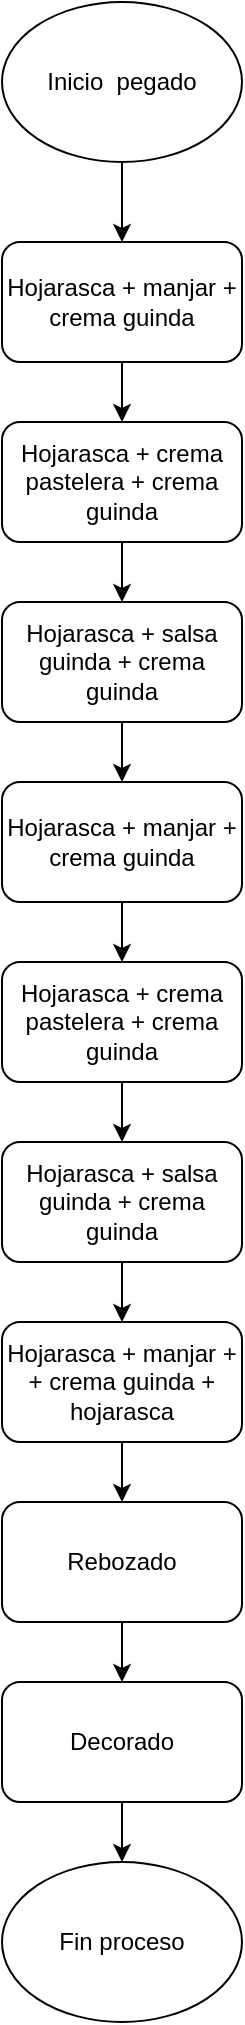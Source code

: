 <mxfile version="14.6.12" type="github">
  <diagram id="C5RBs43oDa-KdzZeNtuy" name="Page-1">
    <mxGraphModel dx="1406" dy="701" grid="1" gridSize="10" guides="1" tooltips="1" connect="1" arrows="1" fold="1" page="1" pageScale="1" pageWidth="827" pageHeight="1169" math="0" shadow="0">
      <root>
        <mxCell id="WIyWlLk6GJQsqaUBKTNV-0" />
        <mxCell id="WIyWlLk6GJQsqaUBKTNV-1" parent="WIyWlLk6GJQsqaUBKTNV-0" />
        <mxCell id="ZKovX1QUa49QFNyQki_u-2" value="" style="edgeStyle=orthogonalEdgeStyle;rounded=0;orthogonalLoop=1;jettySize=auto;html=1;" parent="WIyWlLk6GJQsqaUBKTNV-1" source="ZKovX1QUa49QFNyQki_u-0" target="ZKovX1QUa49QFNyQki_u-1" edge="1">
          <mxGeometry relative="1" as="geometry" />
        </mxCell>
        <mxCell id="ZKovX1QUa49QFNyQki_u-0" value="Inicio &amp;nbsp;pegado" style="ellipse;whiteSpace=wrap;html=1;" parent="WIyWlLk6GJQsqaUBKTNV-1" vertex="1">
          <mxGeometry x="170" y="30" width="120" height="80" as="geometry" />
        </mxCell>
        <mxCell id="ZKovX1QUa49QFNyQki_u-4" value="" style="edgeStyle=orthogonalEdgeStyle;rounded=0;orthogonalLoop=1;jettySize=auto;html=1;" parent="WIyWlLk6GJQsqaUBKTNV-1" source="ZKovX1QUa49QFNyQki_u-1" target="ZKovX1QUa49QFNyQki_u-3" edge="1">
          <mxGeometry relative="1" as="geometry" />
        </mxCell>
        <mxCell id="ZKovX1QUa49QFNyQki_u-1" value="Hojarasca + manjar + crema guinda" style="rounded=1;whiteSpace=wrap;html=1;" parent="WIyWlLk6GJQsqaUBKTNV-1" vertex="1">
          <mxGeometry x="170" y="150" width="120" height="60" as="geometry" />
        </mxCell>
        <mxCell id="ZKovX1QUa49QFNyQki_u-6" value="" style="edgeStyle=orthogonalEdgeStyle;rounded=0;orthogonalLoop=1;jettySize=auto;html=1;" parent="WIyWlLk6GJQsqaUBKTNV-1" source="ZKovX1QUa49QFNyQki_u-3" target="ZKovX1QUa49QFNyQki_u-5" edge="1">
          <mxGeometry relative="1" as="geometry" />
        </mxCell>
        <mxCell id="ZKovX1QUa49QFNyQki_u-3" value="Hojarasca + crema pastelera + crema guinda" style="rounded=1;whiteSpace=wrap;html=1;" parent="WIyWlLk6GJQsqaUBKTNV-1" vertex="1">
          <mxGeometry x="170" y="240" width="120" height="60" as="geometry" />
        </mxCell>
        <mxCell id="ZKovX1QUa49QFNyQki_u-8" value="" style="edgeStyle=orthogonalEdgeStyle;rounded=0;orthogonalLoop=1;jettySize=auto;html=1;" parent="WIyWlLk6GJQsqaUBKTNV-1" source="ZKovX1QUa49QFNyQki_u-5" target="ZKovX1QUa49QFNyQki_u-7" edge="1">
          <mxGeometry relative="1" as="geometry" />
        </mxCell>
        <mxCell id="ZKovX1QUa49QFNyQki_u-5" value="Hojarasca + salsa guinda + crema guinda" style="rounded=1;whiteSpace=wrap;html=1;" parent="WIyWlLk6GJQsqaUBKTNV-1" vertex="1">
          <mxGeometry x="170" y="330" width="120" height="60" as="geometry" />
        </mxCell>
        <mxCell id="ZKovX1QUa49QFNyQki_u-10" value="" style="edgeStyle=orthogonalEdgeStyle;rounded=0;orthogonalLoop=1;jettySize=auto;html=1;" parent="WIyWlLk6GJQsqaUBKTNV-1" source="ZKovX1QUa49QFNyQki_u-7" target="ZKovX1QUa49QFNyQki_u-9" edge="1">
          <mxGeometry relative="1" as="geometry" />
        </mxCell>
        <mxCell id="ZKovX1QUa49QFNyQki_u-7" value="Hojarasca + manjar + crema guinda" style="rounded=1;whiteSpace=wrap;html=1;" parent="WIyWlLk6GJQsqaUBKTNV-1" vertex="1">
          <mxGeometry x="170" y="420" width="120" height="60" as="geometry" />
        </mxCell>
        <mxCell id="ZKovX1QUa49QFNyQki_u-12" value="" style="edgeStyle=orthogonalEdgeStyle;rounded=0;orthogonalLoop=1;jettySize=auto;html=1;" parent="WIyWlLk6GJQsqaUBKTNV-1" source="ZKovX1QUa49QFNyQki_u-9" target="ZKovX1QUa49QFNyQki_u-11" edge="1">
          <mxGeometry relative="1" as="geometry" />
        </mxCell>
        <mxCell id="ZKovX1QUa49QFNyQki_u-9" value="Hojarasca + crema pastelera + crema guinda" style="rounded=1;whiteSpace=wrap;html=1;" parent="WIyWlLk6GJQsqaUBKTNV-1" vertex="1">
          <mxGeometry x="170" y="510" width="120" height="60" as="geometry" />
        </mxCell>
        <mxCell id="ZKovX1QUa49QFNyQki_u-14" value="" style="edgeStyle=orthogonalEdgeStyle;rounded=0;orthogonalLoop=1;jettySize=auto;html=1;" parent="WIyWlLk6GJQsqaUBKTNV-1" source="ZKovX1QUa49QFNyQki_u-11" target="ZKovX1QUa49QFNyQki_u-13" edge="1">
          <mxGeometry relative="1" as="geometry" />
        </mxCell>
        <mxCell id="ZKovX1QUa49QFNyQki_u-11" value="Hojarasca + salsa guinda + crema guinda" style="rounded=1;whiteSpace=wrap;html=1;" parent="WIyWlLk6GJQsqaUBKTNV-1" vertex="1">
          <mxGeometry x="170" y="600" width="120" height="60" as="geometry" />
        </mxCell>
        <mxCell id="ZKovX1QUa49QFNyQki_u-16" value="" style="edgeStyle=orthogonalEdgeStyle;rounded=0;orthogonalLoop=1;jettySize=auto;html=1;" parent="WIyWlLk6GJQsqaUBKTNV-1" source="ZKovX1QUa49QFNyQki_u-13" target="ZKovX1QUa49QFNyQki_u-15" edge="1">
          <mxGeometry relative="1" as="geometry" />
        </mxCell>
        <mxCell id="ZKovX1QUa49QFNyQki_u-13" value="Hojarasca + manjar + + crema guinda + hojarasca" style="rounded=1;whiteSpace=wrap;html=1;" parent="WIyWlLk6GJQsqaUBKTNV-1" vertex="1">
          <mxGeometry x="170" y="690" width="120" height="60" as="geometry" />
        </mxCell>
        <mxCell id="ZKovX1QUa49QFNyQki_u-18" value="" style="edgeStyle=orthogonalEdgeStyle;rounded=0;orthogonalLoop=1;jettySize=auto;html=1;" parent="WIyWlLk6GJQsqaUBKTNV-1" source="ZKovX1QUa49QFNyQki_u-15" target="ZKovX1QUa49QFNyQki_u-17" edge="1">
          <mxGeometry relative="1" as="geometry" />
        </mxCell>
        <mxCell id="ZKovX1QUa49QFNyQki_u-15" value="Rebozado" style="rounded=1;whiteSpace=wrap;html=1;" parent="WIyWlLk6GJQsqaUBKTNV-1" vertex="1">
          <mxGeometry x="170" y="780" width="120" height="60" as="geometry" />
        </mxCell>
        <mxCell id="ZKovX1QUa49QFNyQki_u-20" value="" style="edgeStyle=orthogonalEdgeStyle;rounded=0;orthogonalLoop=1;jettySize=auto;html=1;" parent="WIyWlLk6GJQsqaUBKTNV-1" source="ZKovX1QUa49QFNyQki_u-17" target="ZKovX1QUa49QFNyQki_u-19" edge="1">
          <mxGeometry relative="1" as="geometry" />
        </mxCell>
        <mxCell id="ZKovX1QUa49QFNyQki_u-17" value="Decorado" style="rounded=1;whiteSpace=wrap;html=1;" parent="WIyWlLk6GJQsqaUBKTNV-1" vertex="1">
          <mxGeometry x="170" y="870" width="120" height="60" as="geometry" />
        </mxCell>
        <mxCell id="ZKovX1QUa49QFNyQki_u-19" value="Fin proceso" style="ellipse;whiteSpace=wrap;html=1;" parent="WIyWlLk6GJQsqaUBKTNV-1" vertex="1">
          <mxGeometry x="170" y="960" width="120" height="80" as="geometry" />
        </mxCell>
      </root>
    </mxGraphModel>
  </diagram>
</mxfile>
